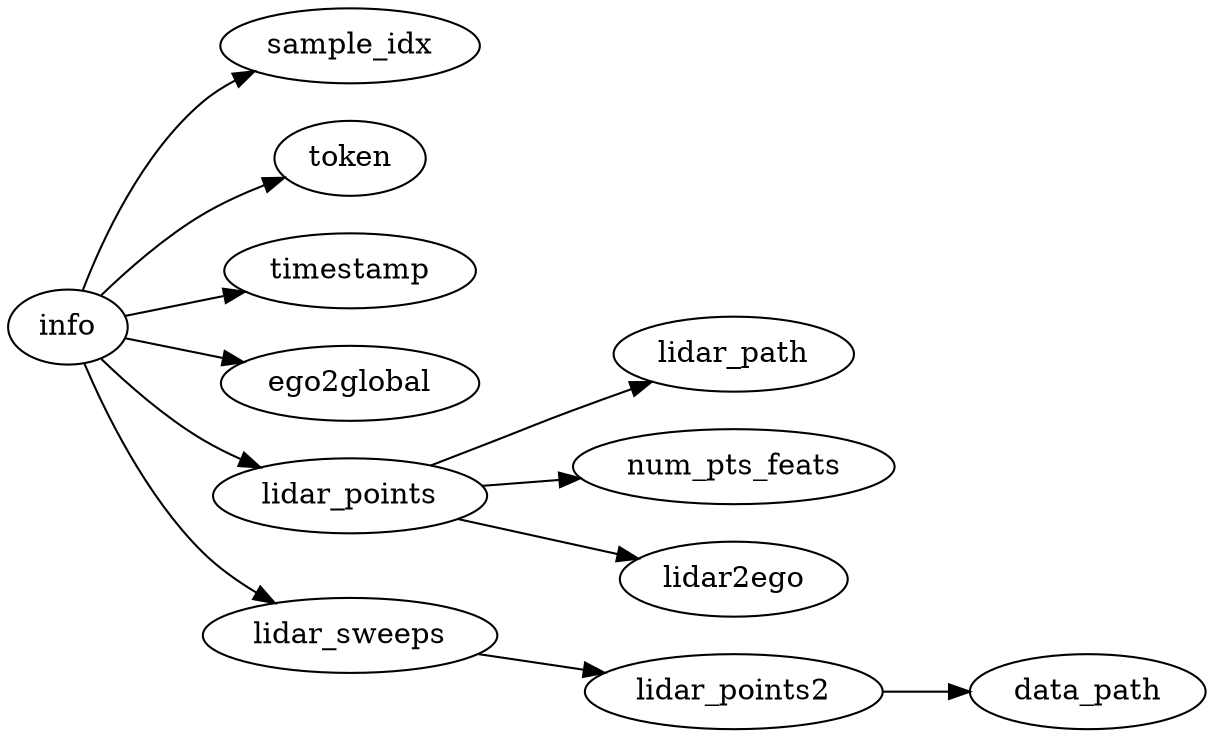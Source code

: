 digraph G{
	rankdir="LR"
	info -> sample_idx;
	info -> token
	info -> timestamp
	info -> ego2global
	info -> lidar_points
	lidar_points -> lidar_path
	lidar_points -> num_pts_feats
	lidar_points -> lidar2ego
	info -> lidar_sweeps
	lidar_sweeps -> lidar_points2 -> data_path
}
